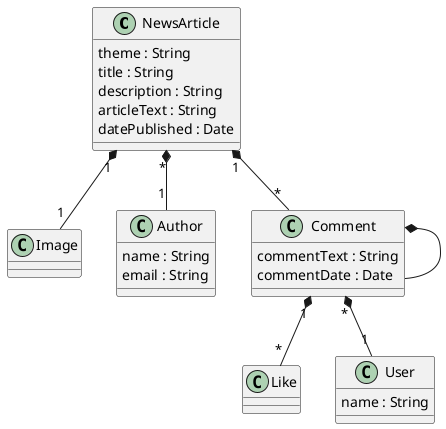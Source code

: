 	@startuml news_article-puml

	class NewsArticle {
	    theme : String
	    title : String
	    description : String
	    articleText : String
	    datePublished : Date
	}

	class Image {
	}

	class Author {
	    name : String
	    email : String
	}

	class Comment {
	    commentText : String
	    commentDate : Date
	}

	class Like {
	}


	class User {
	    name : String
	}


	NewsArticle "1" *-- "1" Image
	NewsArticle "*" *-- "1" Author
	NewsArticle "1" *-- "*" Comment
	Comment *-- Comment
	Comment "*" *-- "1" User
	Comment "1" *-- "*" Like

	@enduml